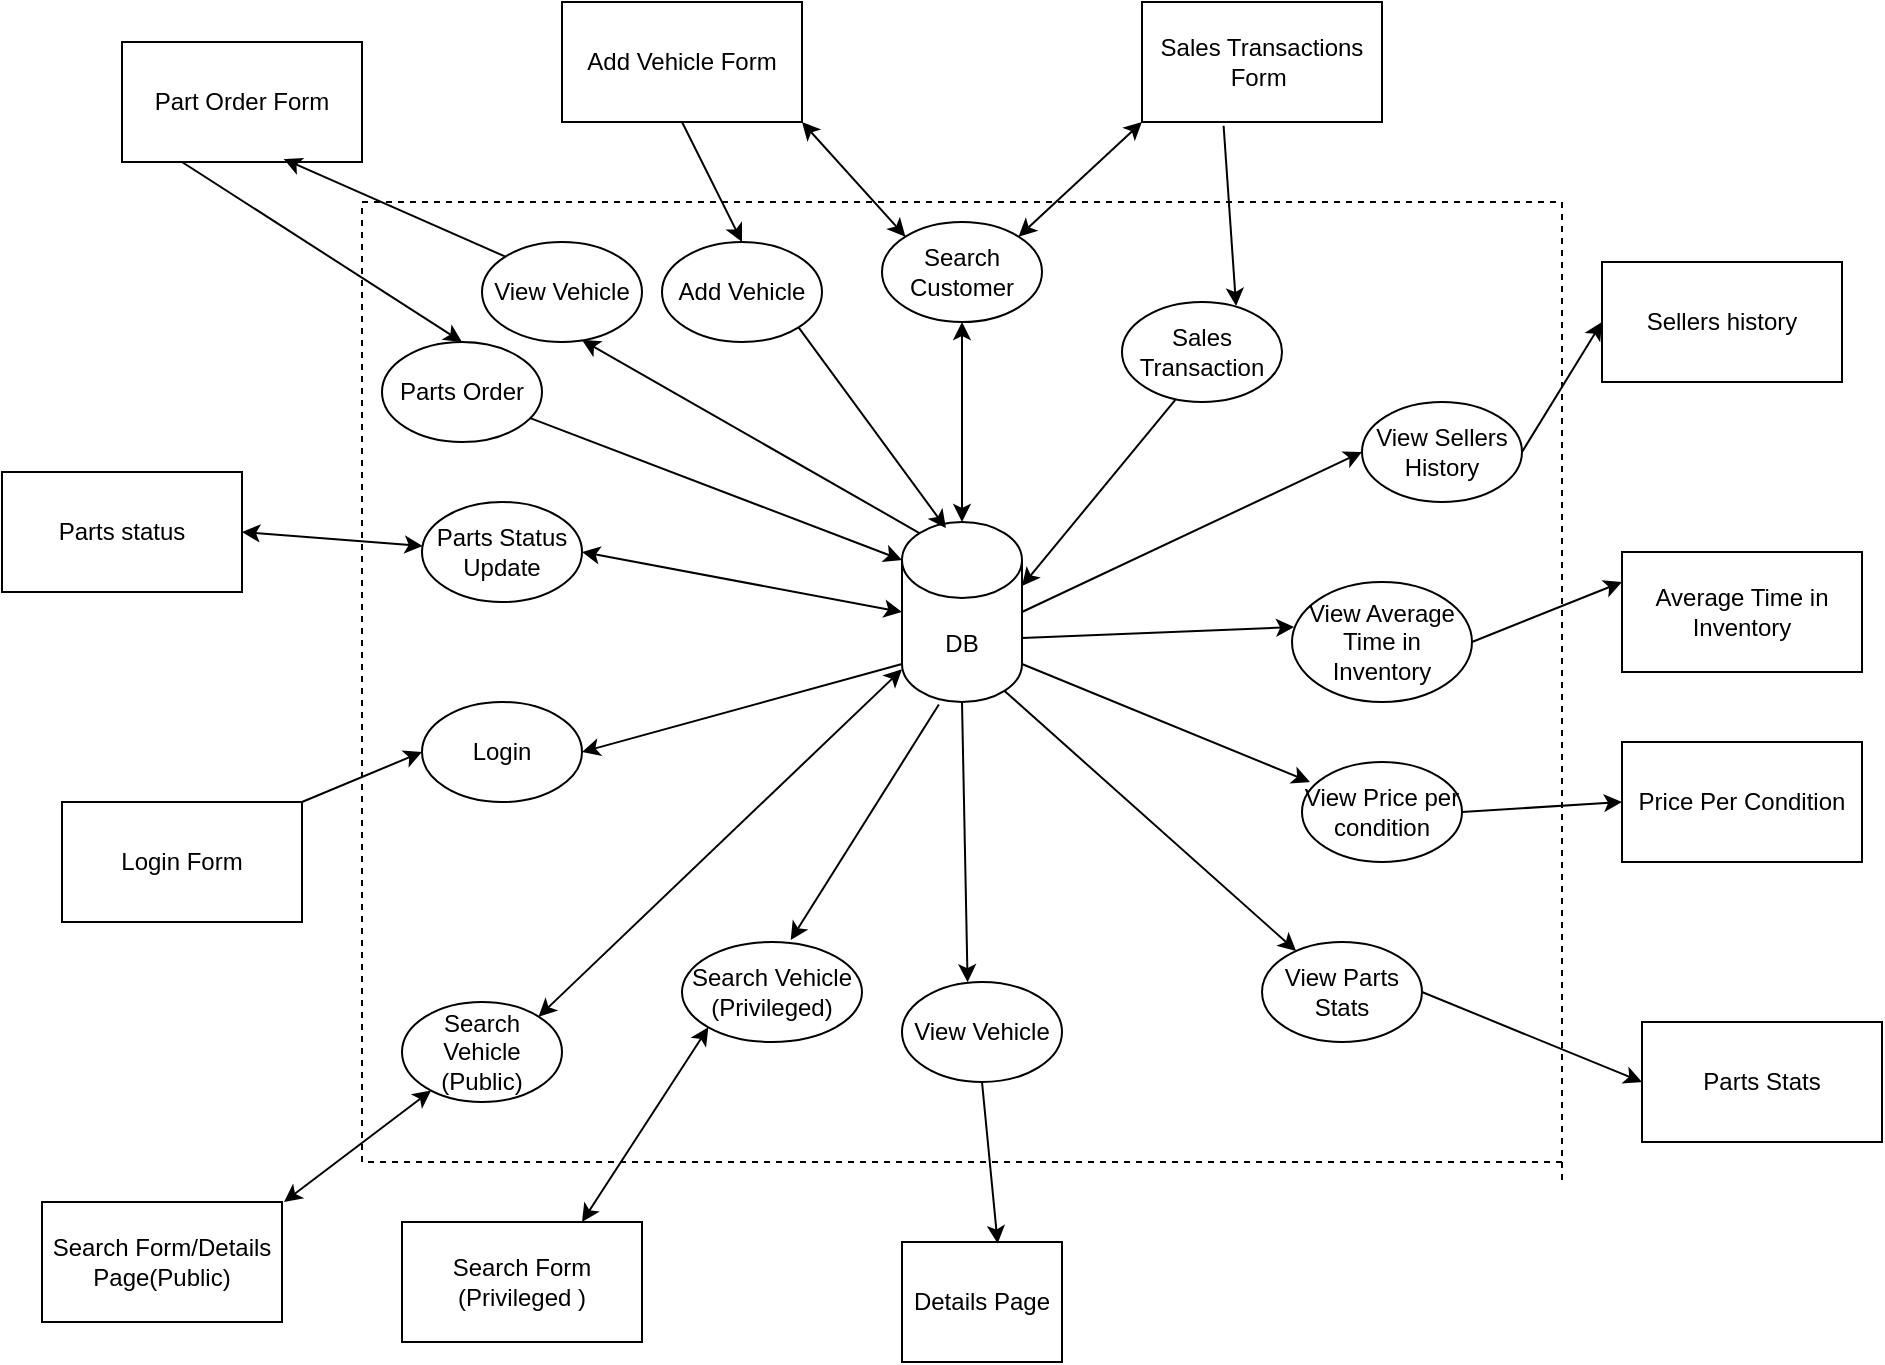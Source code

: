 <mxfile version="24.7.8">
  <diagram name="Page-1" id="O3VUC4EruAWj7rbk-weQ">
    <mxGraphModel dx="2001" dy="874" grid="1" gridSize="10" guides="1" tooltips="1" connect="1" arrows="1" fold="1" page="1" pageScale="1" pageWidth="850" pageHeight="1100" math="0" shadow="0">
      <root>
        <mxCell id="0" />
        <mxCell id="1" parent="0" />
        <mxCell id="uZB3BlQuaGmwkZELH0Op-1" value="DB" style="shape=cylinder3;whiteSpace=wrap;html=1;boundedLbl=1;backgroundOutline=1;size=19;" parent="1" vertex="1">
          <mxGeometry x="390" y="320" width="60" height="90" as="geometry" />
        </mxCell>
        <mxCell id="uZB3BlQuaGmwkZELH0Op-2" value="" style="endArrow=none;dashed=1;html=1;rounded=0;" parent="1" edge="1">
          <mxGeometry width="50" height="50" relative="1" as="geometry">
            <mxPoint x="720" y="640" as="sourcePoint" />
            <mxPoint x="720" y="650" as="targetPoint" />
            <Array as="points">
              <mxPoint x="120" y="640" />
              <mxPoint x="120" y="160" />
              <mxPoint x="720" y="160" />
            </Array>
          </mxGeometry>
        </mxCell>
        <mxCell id="uZB3BlQuaGmwkZELH0Op-4" value="Search Vehicle (Public)" style="ellipse;whiteSpace=wrap;html=1;" parent="1" vertex="1">
          <mxGeometry x="140" y="560" width="80" height="50" as="geometry" />
        </mxCell>
        <mxCell id="uZB3BlQuaGmwkZELH0Op-8" value="Login Form" style="rounded=0;whiteSpace=wrap;html=1;" parent="1" vertex="1">
          <mxGeometry x="-30" y="460" width="120" height="60" as="geometry" />
        </mxCell>
        <mxCell id="uZB3BlQuaGmwkZELH0Op-10" value="Login" style="ellipse;whiteSpace=wrap;html=1;" parent="1" vertex="1">
          <mxGeometry x="150" y="410" width="80" height="50" as="geometry" />
        </mxCell>
        <mxCell id="uZB3BlQuaGmwkZELH0Op-11" value="" style="endArrow=classic;html=1;rounded=0;exitX=0;exitY=1;exitDx=0;exitDy=-19;exitPerimeter=0;entryX=1;entryY=0.5;entryDx=0;entryDy=0;" parent="1" source="uZB3BlQuaGmwkZELH0Op-1" target="uZB3BlQuaGmwkZELH0Op-10" edge="1">
          <mxGeometry width="50" height="50" relative="1" as="geometry">
            <mxPoint x="400" y="410" as="sourcePoint" />
            <mxPoint x="450" y="360" as="targetPoint" />
          </mxGeometry>
        </mxCell>
        <mxCell id="uZB3BlQuaGmwkZELH0Op-12" value="" style="endArrow=classic;html=1;rounded=0;exitX=1;exitY=0;exitDx=0;exitDy=0;entryX=0;entryY=0.5;entryDx=0;entryDy=0;" parent="1" source="uZB3BlQuaGmwkZELH0Op-8" target="uZB3BlQuaGmwkZELH0Op-10" edge="1">
          <mxGeometry width="50" height="50" relative="1" as="geometry">
            <mxPoint x="400" y="410" as="sourcePoint" />
            <mxPoint x="450" y="360" as="targetPoint" />
          </mxGeometry>
        </mxCell>
        <mxCell id="uZB3BlQuaGmwkZELH0Op-16" value="Part Order Form" style="rounded=0;whiteSpace=wrap;html=1;" parent="1" vertex="1">
          <mxGeometry y="80" width="120" height="60" as="geometry" />
        </mxCell>
        <mxCell id="uZB3BlQuaGmwkZELH0Op-17" value="Parts Order" style="ellipse;whiteSpace=wrap;html=1;" parent="1" vertex="1">
          <mxGeometry x="130" y="230" width="80" height="50" as="geometry" />
        </mxCell>
        <mxCell id="uZB3BlQuaGmwkZELH0Op-27" value="" style="endArrow=classic;html=1;rounded=0;exitX=0.25;exitY=1;exitDx=0;exitDy=0;entryX=0.5;entryY=0;entryDx=0;entryDy=0;" parent="1" source="uZB3BlQuaGmwkZELH0Op-16" target="uZB3BlQuaGmwkZELH0Op-17" edge="1">
          <mxGeometry width="50" height="50" relative="1" as="geometry">
            <mxPoint x="530" y="210" as="sourcePoint" />
            <mxPoint x="580" y="160" as="targetPoint" />
          </mxGeometry>
        </mxCell>
        <mxCell id="uZB3BlQuaGmwkZELH0Op-28" value="Add Vehicle Form" style="rounded=0;whiteSpace=wrap;html=1;" parent="1" vertex="1">
          <mxGeometry x="220" y="60" width="120" height="60" as="geometry" />
        </mxCell>
        <mxCell id="uZB3BlQuaGmwkZELH0Op-29" value="Add Vehicle" style="ellipse;whiteSpace=wrap;html=1;" parent="1" vertex="1">
          <mxGeometry x="270" y="180" width="80" height="50" as="geometry" />
        </mxCell>
        <mxCell id="uZB3BlQuaGmwkZELH0Op-30" value="" style="endArrow=classic;html=1;rounded=0;exitX=0.5;exitY=1;exitDx=0;exitDy=0;entryX=0.5;entryY=0;entryDx=0;entryDy=0;" parent="1" source="uZB3BlQuaGmwkZELH0Op-28" target="uZB3BlQuaGmwkZELH0Op-29" edge="1">
          <mxGeometry width="50" height="50" relative="1" as="geometry">
            <mxPoint x="400" y="300" as="sourcePoint" />
            <mxPoint x="450" y="250" as="targetPoint" />
          </mxGeometry>
        </mxCell>
        <mxCell id="uZB3BlQuaGmwkZELH0Op-31" value="" style="endArrow=classic;html=1;rounded=0;exitX=1;exitY=1;exitDx=0;exitDy=0;entryX=0.366;entryY=0.034;entryDx=0;entryDy=0;entryPerimeter=0;" parent="1" source="uZB3BlQuaGmwkZELH0Op-29" target="uZB3BlQuaGmwkZELH0Op-1" edge="1">
          <mxGeometry width="50" height="50" relative="1" as="geometry">
            <mxPoint x="400" y="300" as="sourcePoint" />
            <mxPoint x="450" y="250" as="targetPoint" />
          </mxGeometry>
        </mxCell>
        <mxCell id="uZB3BlQuaGmwkZELH0Op-34" value="Sales Transactions Form&amp;nbsp;" style="rounded=0;whiteSpace=wrap;html=1;" parent="1" vertex="1">
          <mxGeometry x="510" y="60" width="120" height="60" as="geometry" />
        </mxCell>
        <mxCell id="uZB3BlQuaGmwkZELH0Op-36" value="Sales Transaction" style="ellipse;whiteSpace=wrap;html=1;" parent="1" vertex="1">
          <mxGeometry x="500" y="210" width="80" height="50" as="geometry" />
        </mxCell>
        <mxCell id="uZB3BlQuaGmwkZELH0Op-39" value="" style="endArrow=classic;html=1;rounded=0;entryX=0.713;entryY=0.04;entryDx=0;entryDy=0;entryPerimeter=0;exitX=0.34;exitY=1.031;exitDx=0;exitDy=0;exitPerimeter=0;" parent="1" source="uZB3BlQuaGmwkZELH0Op-34" target="uZB3BlQuaGmwkZELH0Op-36" edge="1">
          <mxGeometry width="50" height="50" relative="1" as="geometry">
            <mxPoint x="550" y="160" as="sourcePoint" />
            <mxPoint x="450" y="250" as="targetPoint" />
          </mxGeometry>
        </mxCell>
        <mxCell id="uZB3BlQuaGmwkZELH0Op-40" value="View Sellers History" style="ellipse;whiteSpace=wrap;html=1;" parent="1" vertex="1">
          <mxGeometry x="620" y="260" width="80" height="50" as="geometry" />
        </mxCell>
        <mxCell id="uZB3BlQuaGmwkZELH0Op-41" value="View Average Time in Inventory" style="ellipse;whiteSpace=wrap;html=1;" parent="1" vertex="1">
          <mxGeometry x="585" y="350" width="90" height="60" as="geometry" />
        </mxCell>
        <mxCell id="uZB3BlQuaGmwkZELH0Op-42" value="View Price per condition" style="ellipse;whiteSpace=wrap;html=1;" parent="1" vertex="1">
          <mxGeometry x="590" y="440" width="80" height="50" as="geometry" />
        </mxCell>
        <mxCell id="uZB3BlQuaGmwkZELH0Op-43" value="View Parts Stats" style="ellipse;whiteSpace=wrap;html=1;" parent="1" vertex="1">
          <mxGeometry x="570" y="530" width="80" height="50" as="geometry" />
        </mxCell>
        <mxCell id="uZB3BlQuaGmwkZELH0Op-44" value="Parts Stats" style="rounded=0;whiteSpace=wrap;html=1;" parent="1" vertex="1">
          <mxGeometry x="760" y="570" width="120" height="60" as="geometry" />
        </mxCell>
        <mxCell id="uZB3BlQuaGmwkZELH0Op-45" value="" style="endArrow=classic;html=1;rounded=0;exitX=1;exitY=0.5;exitDx=0;exitDy=0;exitPerimeter=0;entryX=0;entryY=0.5;entryDx=0;entryDy=0;" parent="1" source="uZB3BlQuaGmwkZELH0Op-1" target="uZB3BlQuaGmwkZELH0Op-40" edge="1">
          <mxGeometry width="50" height="50" relative="1" as="geometry">
            <mxPoint x="400" y="420" as="sourcePoint" />
            <mxPoint x="450" y="370" as="targetPoint" />
          </mxGeometry>
        </mxCell>
        <mxCell id="uZB3BlQuaGmwkZELH0Op-46" value="" style="endArrow=classic;html=1;rounded=0;entryX=0.012;entryY=0.375;entryDx=0;entryDy=0;exitX=1;exitY=0;exitDx=0;exitDy=58;exitPerimeter=0;entryPerimeter=0;" parent="1" source="uZB3BlQuaGmwkZELH0Op-1" target="uZB3BlQuaGmwkZELH0Op-41" edge="1">
          <mxGeometry width="50" height="50" relative="1" as="geometry">
            <mxPoint x="470" y="420" as="sourcePoint" />
            <mxPoint x="630" y="355" as="targetPoint" />
          </mxGeometry>
        </mxCell>
        <mxCell id="uZB3BlQuaGmwkZELH0Op-47" value="" style="endArrow=classic;html=1;rounded=0;entryX=0.05;entryY=0.2;entryDx=0;entryDy=0;exitX=1;exitY=1;exitDx=0;exitDy=-19;exitPerimeter=0;entryPerimeter=0;" parent="1" source="uZB3BlQuaGmwkZELH0Op-1" target="uZB3BlQuaGmwkZELH0Op-42" edge="1">
          <mxGeometry width="50" height="50" relative="1" as="geometry">
            <mxPoint x="460" y="388" as="sourcePoint" />
            <mxPoint x="642" y="397" as="targetPoint" />
          </mxGeometry>
        </mxCell>
        <mxCell id="uZB3BlQuaGmwkZELH0Op-48" value="" style="endArrow=classic;html=1;rounded=0;exitX=0.855;exitY=1;exitDx=0;exitDy=-5.51;exitPerimeter=0;" parent="1" source="uZB3BlQuaGmwkZELH0Op-1" target="uZB3BlQuaGmwkZELH0Op-43" edge="1">
          <mxGeometry width="50" height="50" relative="1" as="geometry">
            <mxPoint x="460" y="401" as="sourcePoint" />
            <mxPoint x="634" y="460" as="targetPoint" />
          </mxGeometry>
        </mxCell>
        <mxCell id="uZB3BlQuaGmwkZELH0Op-49" value="" style="endArrow=classic;html=1;rounded=0;exitX=1;exitY=0.5;exitDx=0;exitDy=0;entryX=0;entryY=0.5;entryDx=0;entryDy=0;" parent="1" source="uZB3BlQuaGmwkZELH0Op-40" target="xfFFfN3VhaVvBuw0yQ8A-14" edge="1">
          <mxGeometry width="50" height="50" relative="1" as="geometry">
            <mxPoint x="400" y="420" as="sourcePoint" />
            <mxPoint x="450" y="370" as="targetPoint" />
          </mxGeometry>
        </mxCell>
        <mxCell id="uZB3BlQuaGmwkZELH0Op-50" value="" style="endArrow=classic;html=1;rounded=0;exitX=1;exitY=0.5;exitDx=0;exitDy=0;entryX=0;entryY=0.25;entryDx=0;entryDy=0;" parent="1" source="uZB3BlQuaGmwkZELH0Op-41" target="xfFFfN3VhaVvBuw0yQ8A-15" edge="1">
          <mxGeometry width="50" height="50" relative="1" as="geometry">
            <mxPoint x="710" y="355" as="sourcePoint" />
            <mxPoint x="790" y="392" as="targetPoint" />
          </mxGeometry>
        </mxCell>
        <mxCell id="uZB3BlQuaGmwkZELH0Op-51" value="" style="endArrow=classic;html=1;rounded=0;exitX=1;exitY=0.5;exitDx=0;exitDy=0;entryX=0;entryY=0.5;entryDx=0;entryDy=0;" parent="1" source="uZB3BlQuaGmwkZELH0Op-42" target="xfFFfN3VhaVvBuw0yQ8A-19" edge="1">
          <mxGeometry width="50" height="50" relative="1" as="geometry">
            <mxPoint x="710" y="415" as="sourcePoint" />
            <mxPoint x="800" y="402" as="targetPoint" />
          </mxGeometry>
        </mxCell>
        <mxCell id="uZB3BlQuaGmwkZELH0Op-52" value="" style="endArrow=classic;html=1;rounded=0;exitX=1;exitY=0.5;exitDx=0;exitDy=0;entryX=0;entryY=0.5;entryDx=0;entryDy=0;" parent="1" source="uZB3BlQuaGmwkZELH0Op-43" target="uZB3BlQuaGmwkZELH0Op-44" edge="1">
          <mxGeometry width="50" height="50" relative="1" as="geometry">
            <mxPoint x="710" y="475" as="sourcePoint" />
            <mxPoint x="790" y="420" as="targetPoint" />
          </mxGeometry>
        </mxCell>
        <mxCell id="uZB3BlQuaGmwkZELH0Op-61" value="Parts status" style="rounded=0;whiteSpace=wrap;html=1;" parent="1" vertex="1">
          <mxGeometry x="-60" y="295" width="120" height="60" as="geometry" />
        </mxCell>
        <mxCell id="uZB3BlQuaGmwkZELH0Op-62" value="Parts Status Update" style="ellipse;whiteSpace=wrap;html=1;" parent="1" vertex="1">
          <mxGeometry x="150" y="310" width="80" height="50" as="geometry" />
        </mxCell>
        <mxCell id="uZB3BlQuaGmwkZELH0Op-64" value="" style="endArrow=classic;startArrow=classic;html=1;rounded=0;entryX=1;entryY=0.5;entryDx=0;entryDy=0;" parent="1" source="uZB3BlQuaGmwkZELH0Op-62" target="uZB3BlQuaGmwkZELH0Op-61" edge="1">
          <mxGeometry width="50" height="50" relative="1" as="geometry">
            <mxPoint x="400" y="420" as="sourcePoint" />
            <mxPoint x="450" y="370" as="targetPoint" />
          </mxGeometry>
        </mxCell>
        <mxCell id="uZB3BlQuaGmwkZELH0Op-65" value="" style="endArrow=classic;startArrow=classic;html=1;rounded=0;exitX=1;exitY=0.5;exitDx=0;exitDy=0;entryX=0;entryY=0.5;entryDx=0;entryDy=0;entryPerimeter=0;" parent="1" source="uZB3BlQuaGmwkZELH0Op-62" target="uZB3BlQuaGmwkZELH0Op-1" edge="1">
          <mxGeometry width="50" height="50" relative="1" as="geometry">
            <mxPoint x="400" y="420" as="sourcePoint" />
            <mxPoint x="450" y="370" as="targetPoint" />
          </mxGeometry>
        </mxCell>
        <mxCell id="uZB3BlQuaGmwkZELH0Op-71" value="Search Form/Details Page(Public)" style="rounded=0;whiteSpace=wrap;html=1;" parent="1" vertex="1">
          <mxGeometry x="-40" y="660" width="120" height="60" as="geometry" />
        </mxCell>
        <mxCell id="uZB3BlQuaGmwkZELH0Op-72" value="" style="endArrow=classic;startArrow=classic;html=1;rounded=0;" parent="1" target="uZB3BlQuaGmwkZELH0Op-4" edge="1">
          <mxGeometry width="50" height="50" relative="1" as="geometry">
            <mxPoint x="81" y="660" as="sourcePoint" />
            <mxPoint x="450" y="370" as="targetPoint" />
          </mxGeometry>
        </mxCell>
        <mxCell id="uZB3BlQuaGmwkZELH0Op-73" value="" style="endArrow=classic;startArrow=classic;html=1;rounded=0;exitX=1;exitY=0;exitDx=0;exitDy=0;" parent="1" source="uZB3BlQuaGmwkZELH0Op-4" target="uZB3BlQuaGmwkZELH0Op-1" edge="1">
          <mxGeometry width="50" height="50" relative="1" as="geometry">
            <mxPoint x="400" y="420" as="sourcePoint" />
            <mxPoint x="450" y="370" as="targetPoint" />
          </mxGeometry>
        </mxCell>
        <mxCell id="uZB3BlQuaGmwkZELH0Op-74" value="" style="endArrow=classic;html=1;rounded=0;entryX=0;entryY=0;entryDx=0;entryDy=19;entryPerimeter=0;" parent="1" source="uZB3BlQuaGmwkZELH0Op-17" target="uZB3BlQuaGmwkZELH0Op-1" edge="1">
          <mxGeometry width="50" height="50" relative="1" as="geometry">
            <mxPoint x="400" y="420" as="sourcePoint" />
            <mxPoint x="450" y="370" as="targetPoint" />
          </mxGeometry>
        </mxCell>
        <mxCell id="uZB3BlQuaGmwkZELH0Op-75" value="" style="endArrow=classic;html=1;rounded=0;exitX=0.333;exitY=0.979;exitDx=0;exitDy=0;exitPerimeter=0;entryX=1;entryY=0;entryDx=0;entryDy=32;entryPerimeter=0;" parent="1" source="uZB3BlQuaGmwkZELH0Op-36" target="uZB3BlQuaGmwkZELH0Op-1" edge="1">
          <mxGeometry width="50" height="50" relative="1" as="geometry">
            <mxPoint x="400" y="420" as="sourcePoint" />
            <mxPoint x="450" y="370" as="targetPoint" />
          </mxGeometry>
        </mxCell>
        <mxCell id="uZB3BlQuaGmwkZELH0Op-76" value="Search Form (Privileged )" style="rounded=0;whiteSpace=wrap;html=1;" parent="1" vertex="1">
          <mxGeometry x="140" y="670" width="120" height="60" as="geometry" />
        </mxCell>
        <mxCell id="uZB3BlQuaGmwkZELH0Op-77" value="Search Vehicle (Privileged)" style="ellipse;whiteSpace=wrap;html=1;" parent="1" vertex="1">
          <mxGeometry x="280" y="530" width="90" height="50" as="geometry" />
        </mxCell>
        <mxCell id="uZB3BlQuaGmwkZELH0Op-78" value="" style="endArrow=classic;html=1;rounded=0;exitX=0.307;exitY=1.014;exitDx=0;exitDy=0;exitPerimeter=0;entryX=0.604;entryY=-0.019;entryDx=0;entryDy=0;entryPerimeter=0;" parent="1" source="uZB3BlQuaGmwkZELH0Op-1" target="uZB3BlQuaGmwkZELH0Op-77" edge="1">
          <mxGeometry width="50" height="50" relative="1" as="geometry">
            <mxPoint x="430" y="460" as="sourcePoint" />
            <mxPoint x="480" y="410" as="targetPoint" />
          </mxGeometry>
        </mxCell>
        <mxCell id="uZB3BlQuaGmwkZELH0Op-80" value="Details Page" style="rounded=0;whiteSpace=wrap;html=1;" parent="1" vertex="1">
          <mxGeometry x="390" y="680" width="80" height="60" as="geometry" />
        </mxCell>
        <mxCell id="uZB3BlQuaGmwkZELH0Op-81" value="View Vehicle" style="ellipse;whiteSpace=wrap;html=1;" parent="1" vertex="1">
          <mxGeometry x="390" y="550" width="80" height="50" as="geometry" />
        </mxCell>
        <mxCell id="uZB3BlQuaGmwkZELH0Op-82" value="" style="endArrow=classic;html=1;rounded=0;entryX=0.41;entryY=0.002;entryDx=0;entryDy=0;entryPerimeter=0;exitX=0.5;exitY=1;exitDx=0;exitDy=0;exitPerimeter=0;" parent="1" source="uZB3BlQuaGmwkZELH0Op-1" target="uZB3BlQuaGmwkZELH0Op-81" edge="1">
          <mxGeometry width="50" height="50" relative="1" as="geometry">
            <mxPoint x="440" y="410" as="sourcePoint" />
            <mxPoint x="450" y="360" as="targetPoint" />
          </mxGeometry>
        </mxCell>
        <mxCell id="uZB3BlQuaGmwkZELH0Op-83" value="" style="endArrow=classic;html=1;rounded=0;exitX=0.5;exitY=1;exitDx=0;exitDy=0;entryX=0.598;entryY=0.012;entryDx=0;entryDy=0;entryPerimeter=0;" parent="1" source="uZB3BlQuaGmwkZELH0Op-81" target="uZB3BlQuaGmwkZELH0Op-80" edge="1">
          <mxGeometry width="50" height="50" relative="1" as="geometry">
            <mxPoint x="400" y="410" as="sourcePoint" />
            <mxPoint x="450" y="360" as="targetPoint" />
          </mxGeometry>
        </mxCell>
        <mxCell id="xfFFfN3VhaVvBuw0yQ8A-3" value="Search Customer" style="ellipse;whiteSpace=wrap;html=1;" vertex="1" parent="1">
          <mxGeometry x="380" y="170" width="80" height="50" as="geometry" />
        </mxCell>
        <mxCell id="xfFFfN3VhaVvBuw0yQ8A-12" value="View Vehicle" style="ellipse;whiteSpace=wrap;html=1;" vertex="1" parent="1">
          <mxGeometry x="180" y="180" width="80" height="50" as="geometry" />
        </mxCell>
        <mxCell id="xfFFfN3VhaVvBuw0yQ8A-13" value="" style="endArrow=classic;html=1;rounded=0;exitX=0;exitY=0;exitDx=0;exitDy=0;entryX=0.674;entryY=0.975;entryDx=0;entryDy=0;entryPerimeter=0;" edge="1" parent="1" source="xfFFfN3VhaVvBuw0yQ8A-12" target="uZB3BlQuaGmwkZELH0Op-16">
          <mxGeometry width="50" height="50" relative="1" as="geometry">
            <mxPoint x="310" y="440" as="sourcePoint" />
            <mxPoint x="360" y="390" as="targetPoint" />
          </mxGeometry>
        </mxCell>
        <mxCell id="xfFFfN3VhaVvBuw0yQ8A-14" value="Sellers history" style="rounded=0;whiteSpace=wrap;html=1;" vertex="1" parent="1">
          <mxGeometry x="740" y="190" width="120" height="60" as="geometry" />
        </mxCell>
        <mxCell id="xfFFfN3VhaVvBuw0yQ8A-15" value="Average Time in Inventory" style="rounded=0;whiteSpace=wrap;html=1;" vertex="1" parent="1">
          <mxGeometry x="750" y="335" width="120" height="60" as="geometry" />
        </mxCell>
        <mxCell id="xfFFfN3VhaVvBuw0yQ8A-16" value="" style="endArrow=classic;html=1;rounded=0;entryX=0.674;entryY=0.975;entryDx=0;entryDy=0;entryPerimeter=0;exitX=0.145;exitY=0;exitDx=0;exitDy=5.51;exitPerimeter=0;" edge="1" parent="1" source="uZB3BlQuaGmwkZELH0Op-1">
          <mxGeometry width="50" height="50" relative="1" as="geometry">
            <mxPoint x="310" y="260" as="sourcePoint" />
            <mxPoint x="230" y="229" as="targetPoint" />
          </mxGeometry>
        </mxCell>
        <mxCell id="xfFFfN3VhaVvBuw0yQ8A-19" value="Price Per Condition" style="rounded=0;whiteSpace=wrap;html=1;" vertex="1" parent="1">
          <mxGeometry x="750" y="430" width="120" height="60" as="geometry" />
        </mxCell>
        <mxCell id="xfFFfN3VhaVvBuw0yQ8A-20" value="" style="endArrow=classic;startArrow=classic;html=1;rounded=0;exitX=1;exitY=1;exitDx=0;exitDy=0;entryX=0;entryY=0;entryDx=0;entryDy=0;" edge="1" parent="1" source="uZB3BlQuaGmwkZELH0Op-28" target="xfFFfN3VhaVvBuw0yQ8A-3">
          <mxGeometry width="50" height="50" relative="1" as="geometry">
            <mxPoint x="350" y="150" as="sourcePoint" />
            <mxPoint x="460" y="370" as="targetPoint" />
          </mxGeometry>
        </mxCell>
        <mxCell id="xfFFfN3VhaVvBuw0yQ8A-21" value="" style="endArrow=classic;startArrow=classic;html=1;rounded=0;exitX=0.5;exitY=0;exitDx=0;exitDy=0;exitPerimeter=0;entryX=0.5;entryY=1;entryDx=0;entryDy=0;" edge="1" parent="1" source="uZB3BlQuaGmwkZELH0Op-1" target="xfFFfN3VhaVvBuw0yQ8A-3">
          <mxGeometry width="50" height="50" relative="1" as="geometry">
            <mxPoint x="405" y="280" as="sourcePoint" />
            <mxPoint x="455" y="230" as="targetPoint" />
          </mxGeometry>
        </mxCell>
        <mxCell id="xfFFfN3VhaVvBuw0yQ8A-23" value="" style="endArrow=classic;startArrow=classic;html=1;rounded=0;exitX=1;exitY=0;exitDx=0;exitDy=0;entryX=0;entryY=1;entryDx=0;entryDy=0;" edge="1" parent="1" source="xfFFfN3VhaVvBuw0yQ8A-3" target="uZB3BlQuaGmwkZELH0Op-34">
          <mxGeometry width="50" height="50" relative="1" as="geometry">
            <mxPoint x="430" y="330" as="sourcePoint" />
            <mxPoint x="430" y="230" as="targetPoint" />
          </mxGeometry>
        </mxCell>
        <mxCell id="xfFFfN3VhaVvBuw0yQ8A-24" value="" style="endArrow=classic;startArrow=classic;html=1;rounded=0;entryX=0;entryY=1;entryDx=0;entryDy=0;exitX=0.75;exitY=0;exitDx=0;exitDy=0;" edge="1" parent="1" source="uZB3BlQuaGmwkZELH0Op-76" target="uZB3BlQuaGmwkZELH0Op-77">
          <mxGeometry width="50" height="50" relative="1" as="geometry">
            <mxPoint x="230" y="670" as="sourcePoint" />
            <mxPoint x="303" y="614" as="targetPoint" />
          </mxGeometry>
        </mxCell>
      </root>
    </mxGraphModel>
  </diagram>
</mxfile>
